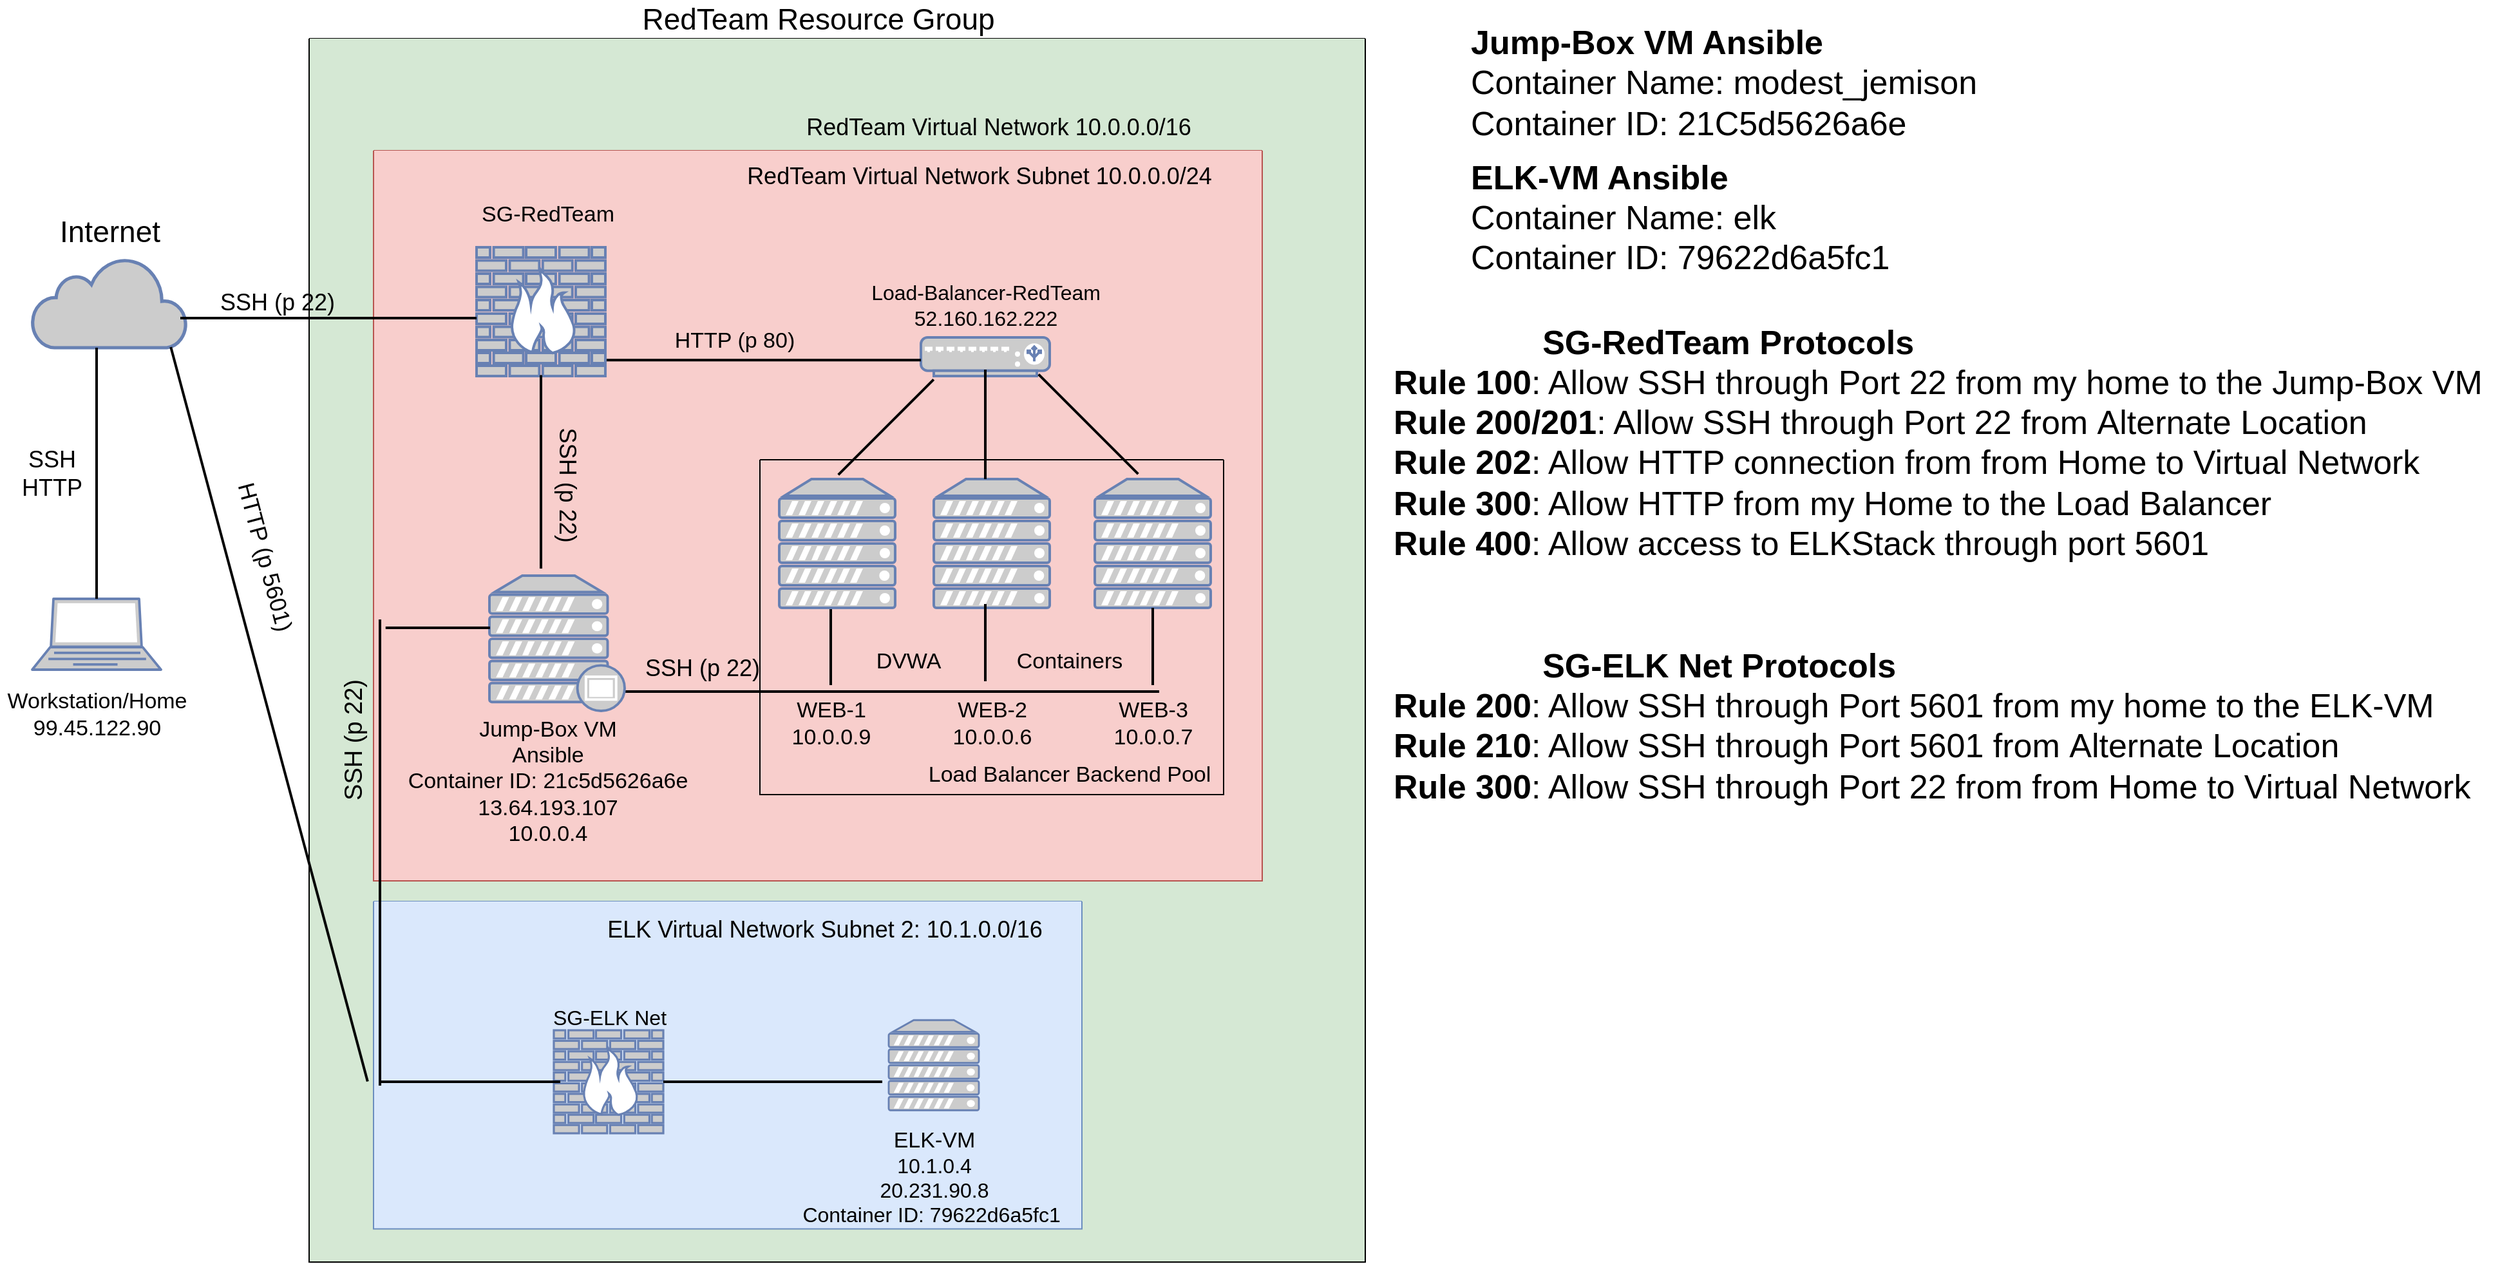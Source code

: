 <mxfile version="17.2.1" type="google"><diagram id="VQKR6kYw_JKY0K-P2l77" name="Page-1"><mxGraphModel grid="1" page="1" gridSize="10" guides="1" tooltips="1" connect="1" arrows="1" fold="1" pageScale="1" pageWidth="850" pageHeight="1100" math="0" shadow="0"><root><mxCell id="0"/><mxCell id="1" parent="0"/><mxCell id="SadTNu8rc8HrHoLWmFX6-26" value="" style="html=1;outlineConnect=0;fillColor=#CCCCCC;strokeColor=#6881B3;gradientColor=none;gradientDirection=north;strokeWidth=2;shape=mxgraph.networks.cloud;fontColor=#ffffff;" vertex="1" parent="1"><mxGeometry x="135" y="280" width="120" height="70" as="geometry"/></mxCell><mxCell id="SadTNu8rc8HrHoLWmFX6-32" value="" style="fontColor=#0066CC;verticalAlign=top;verticalLabelPosition=bottom;labelPosition=center;align=center;html=1;outlineConnect=0;fillColor=#CCCCCC;strokeColor=#6881B3;gradientColor=none;gradientDirection=north;strokeWidth=2;shape=mxgraph.networks.laptop;" vertex="1" parent="1"><mxGeometry x="135" y="545" width="100" height="55" as="geometry"/></mxCell><mxCell id="SadTNu8rc8HrHoLWmFX6-33" value="" style="line;strokeWidth=2;direction=south;html=1;" vertex="1" parent="1"><mxGeometry x="180" y="350" width="10" height="195" as="geometry"/></mxCell><mxCell id="SadTNu8rc8HrHoLWmFX6-57" value="&lt;font style=&quot;font-size: 23px&quot;&gt;Internet&lt;/font&gt;" style="text;html=1;align=center;verticalAlign=middle;resizable=0;points=[];autosize=1;strokeColor=none;fillColor=none;" vertex="1" parent="1"><mxGeometry x="150" y="250" width="90" height="20" as="geometry"/></mxCell><mxCell id="SadTNu8rc8HrHoLWmFX6-59" value="SSH&lt;br&gt;HTTP" style="text;html=1;align=center;verticalAlign=middle;resizable=0;points=[];autosize=1;strokeColor=none;fillColor=none;fontSize=18;" vertex="1" parent="1"><mxGeometry x="120" y="422.5" width="60" height="50" as="geometry"/></mxCell><mxCell id="SadTNu8rc8HrHoLWmFX6-60" value="" style="swimlane;startSize=0;swimlaneFillColor=#D5E8D4;" vertex="1" parent="1"><mxGeometry x="350" y="110" width="820" height="950" as="geometry"/></mxCell><mxCell id="SadTNu8rc8HrHoLWmFX6-35" value="" style="swimlane;startSize=0;fillColor=#F8CECC;strokeColor=#b85450;swimlaneFillColor=#F8CECC;gradientColor=none;perimeterSpacing=1;" vertex="1" parent="SadTNu8rc8HrHoLWmFX6-60"><mxGeometry x="50" y="87" width="690" height="567" as="geometry"/></mxCell><mxCell id="SadTNu8rc8HrHoLWmFX6-36" value="" style="fontColor=#0066CC;verticalAlign=top;verticalLabelPosition=bottom;labelPosition=center;align=center;html=1;outlineConnect=0;fillColor=#CCCCCC;strokeColor=#6881B3;gradientColor=none;gradientDirection=north;strokeWidth=2;shape=mxgraph.networks.load_balancer;" vertex="1" parent="SadTNu8rc8HrHoLWmFX6-35"><mxGeometry x="425" y="145" width="100" height="30" as="geometry"/></mxCell><mxCell id="SadTNu8rc8HrHoLWmFX6-37" value="&lt;font style=&quot;font-size: 16px&quot;&gt;Load-Balancer-RedTeam&lt;br&gt;52.160.162.222&lt;/font&gt;" style="text;html=1;align=center;verticalAlign=middle;resizable=0;points=[];autosize=1;strokeColor=none;fillColor=none;" vertex="1" parent="SadTNu8rc8HrHoLWmFX6-35"><mxGeometry x="380" y="100" width="190" height="40" as="geometry"/></mxCell><mxCell id="SadTNu8rc8HrHoLWmFX6-38" value="" style="swimlane;startSize=0;" vertex="1" parent="SadTNu8rc8HrHoLWmFX6-35"><mxGeometry x="300" y="240" width="360" height="260" as="geometry"/></mxCell><mxCell id="SadTNu8rc8HrHoLWmFX6-39" value="Load Balancer Backend Pool" style="text;html=1;align=center;verticalAlign=middle;resizable=0;points=[];autosize=1;strokeColor=none;fillColor=none;fontSize=17;" vertex="1" parent="SadTNu8rc8HrHoLWmFX6-38"><mxGeometry x="125" y="230" width="230" height="30" as="geometry"/></mxCell><mxCell id="SadTNu8rc8HrHoLWmFX6-40" value="" style="fontColor=#0066CC;verticalAlign=top;verticalLabelPosition=bottom;labelPosition=center;align=center;html=1;outlineConnect=0;fillColor=#CCCCCC;strokeColor=#6881B3;gradientColor=none;gradientDirection=north;strokeWidth=2;shape=mxgraph.networks.server;" vertex="1" parent="SadTNu8rc8HrHoLWmFX6-38"><mxGeometry x="260" y="15" width="90" height="100" as="geometry"/></mxCell><mxCell id="SadTNu8rc8HrHoLWmFX6-41" value="" style="line;strokeWidth=2;direction=south;html=1;" vertex="1" parent="SadTNu8rc8HrHoLWmFX6-38"><mxGeometry x="300" y="115" width="10" height="60" as="geometry"/></mxCell><mxCell id="SadTNu8rc8HrHoLWmFX6-42" value="" style="fontColor=#0066CC;verticalAlign=top;verticalLabelPosition=bottom;labelPosition=center;align=center;html=1;outlineConnect=0;fillColor=#CCCCCC;strokeColor=#6881B3;gradientColor=none;gradientDirection=north;strokeWidth=2;shape=mxgraph.networks.server;" vertex="1" parent="SadTNu8rc8HrHoLWmFX6-38"><mxGeometry x="135" y="15" width="90" height="100" as="geometry"/></mxCell><mxCell id="SadTNu8rc8HrHoLWmFX6-44" value="Containers" style="text;html=1;align=center;verticalAlign=middle;resizable=0;points=[];autosize=1;strokeColor=none;fillColor=none;fontSize=17;" vertex="1" parent="SadTNu8rc8HrHoLWmFX6-38"><mxGeometry x="190" y="142" width="100" height="30" as="geometry"/></mxCell><mxCell id="SadTNu8rc8HrHoLWmFX6-45" value="" style="line;strokeWidth=2;direction=south;html=1;" vertex="1" parent="SadTNu8rc8HrHoLWmFX6-38"><mxGeometry x="170" y="112" width="10" height="60" as="geometry"/></mxCell><mxCell id="SadTNu8rc8HrHoLWmFX6-46" value="" style="line;strokeWidth=2;direction=south;html=1;" vertex="1" parent="SadTNu8rc8HrHoLWmFX6-38"><mxGeometry x="50" y="115" width="10" height="60" as="geometry"/></mxCell><mxCell id="SadTNu8rc8HrHoLWmFX6-47" value="DVWA" style="text;html=1;align=center;verticalAlign=middle;resizable=0;points=[];autosize=1;strokeColor=none;fillColor=none;fontSize=17;" vertex="1" parent="SadTNu8rc8HrHoLWmFX6-38"><mxGeometry x="80" y="142" width="70" height="30" as="geometry"/></mxCell><mxCell id="SadTNu8rc8HrHoLWmFX6-48" value="WEB-3&lt;br&gt;10.0.0.7" style="text;html=1;align=center;verticalAlign=middle;resizable=0;points=[];autosize=1;strokeColor=none;fillColor=none;fontSize=17;" vertex="1" parent="SadTNu8rc8HrHoLWmFX6-38"><mxGeometry x="265" y="180" width="80" height="50" as="geometry"/></mxCell><mxCell id="SadTNu8rc8HrHoLWmFX6-49" value="WEB-2&lt;br&gt;10.0.0.6" style="text;html=1;align=center;verticalAlign=middle;resizable=0;points=[];autosize=1;strokeColor=none;fillColor=none;fontSize=17;" vertex="1" parent="SadTNu8rc8HrHoLWmFX6-38"><mxGeometry x="140" y="180" width="80" height="50" as="geometry"/></mxCell><mxCell id="SadTNu8rc8HrHoLWmFX6-50" value="WEB-1&lt;br&gt;10.0.0.9" style="text;html=1;align=center;verticalAlign=middle;resizable=0;points=[];autosize=1;strokeColor=none;fillColor=none;fontSize=17;" vertex="1" parent="SadTNu8rc8HrHoLWmFX6-38"><mxGeometry x="15" y="180" width="80" height="50" as="geometry"/></mxCell><mxCell id="SadTNu8rc8HrHoLWmFX6-71" value="" style="fontColor=#0066CC;verticalAlign=top;verticalLabelPosition=bottom;labelPosition=center;align=center;html=1;outlineConnect=0;fillColor=#CCCCCC;strokeColor=#6881B3;gradientColor=none;gradientDirection=north;strokeWidth=2;shape=mxgraph.networks.server;" vertex="1" parent="SadTNu8rc8HrHoLWmFX6-38"><mxGeometry x="15" y="15" width="90" height="100" as="geometry"/></mxCell><mxCell id="SadTNu8rc8HrHoLWmFX6-30" value="" style="line;strokeWidth=2;direction=west;html=1;" vertex="1" parent="SadTNu8rc8HrHoLWmFX6-38"><mxGeometry x="-120" y="175" width="190" height="10" as="geometry"/></mxCell><mxCell id="SadTNu8rc8HrHoLWmFX6-31" value="" style="line;strokeWidth=2;direction=west;html=1;" vertex="1" parent="SadTNu8rc8HrHoLWmFX6-38"><mxGeometry y="175" width="310" height="10" as="geometry"/></mxCell><mxCell id="SadTNu8rc8HrHoLWmFX6-51" value="" style="line;strokeWidth=2;direction=south;html=1;rotation=135;" vertex="1" parent="SadTNu8rc8HrHoLWmFX6-35"><mxGeometry x="550" y="157.65" width="10" height="109.39" as="geometry"/></mxCell><mxCell id="SadTNu8rc8HrHoLWmFX6-52" value="" style="line;strokeWidth=2;direction=south;html=1;" vertex="1" parent="SadTNu8rc8HrHoLWmFX6-35"><mxGeometry x="470" y="170" width="10" height="84.99" as="geometry"/></mxCell><mxCell id="SadTNu8rc8HrHoLWmFX6-53" value="" style="line;strokeWidth=2;direction=south;html=1;rotation=45;" vertex="1" parent="SadTNu8rc8HrHoLWmFX6-35"><mxGeometry x="392.87" y="162.34" width="10" height="104.7" as="geometry"/></mxCell><mxCell id="SadTNu8rc8HrHoLWmFX6-54" value="&lt;font style=&quot;font-size: 17px&quot;&gt;HTTP (p 80)&lt;/font&gt;" style="text;html=1;align=center;verticalAlign=middle;resizable=0;points=[];autosize=1;strokeColor=none;fillColor=none;" vertex="1" parent="SadTNu8rc8HrHoLWmFX6-35"><mxGeometry x="225" y="137.65" width="110" height="20" as="geometry"/></mxCell><mxCell id="SadTNu8rc8HrHoLWmFX6-55" value="&lt;font style=&quot;font-size: 18px&quot;&gt;SSH (p 22)&lt;/font&gt;" style="text;html=1;align=center;verticalAlign=middle;resizable=0;points=[];autosize=1;strokeColor=none;fillColor=none;fontSize=17;" vertex="1" parent="SadTNu8rc8HrHoLWmFX6-35"><mxGeometry x="205.13" y="387" width="100" height="30" as="geometry"/></mxCell><mxCell id="SadTNu8rc8HrHoLWmFX6-56" value="SSH (p 22)" style="text;html=1;align=center;verticalAlign=middle;resizable=0;points=[];autosize=1;strokeColor=none;fillColor=none;fontSize=18;rotation=90;" vertex="1" parent="SadTNu8rc8HrHoLWmFX6-35"><mxGeometry x="100" y="244.32" width="100" height="30" as="geometry"/></mxCell><mxCell id="SadTNu8rc8HrHoLWmFX6-27" value="" style="fontColor=#0066CC;verticalAlign=top;verticalLabelPosition=bottom;labelPosition=center;align=center;html=1;outlineConnect=0;fillColor=#CCCCCC;strokeColor=#6881B3;gradientColor=none;gradientDirection=north;strokeWidth=2;shape=mxgraph.networks.proxy_server;" vertex="1" parent="SadTNu8rc8HrHoLWmFX6-35"><mxGeometry x="90" y="330" width="105" height="105" as="geometry"/></mxCell><mxCell id="SadTNu8rc8HrHoLWmFX6-29" value="" style="line;strokeWidth=2;direction=west;html=1;" vertex="1" parent="SadTNu8rc8HrHoLWmFX6-35"><mxGeometry x="175" y="157.65" width="250" height="10" as="geometry"/></mxCell><mxCell id="SadTNu8rc8HrHoLWmFX6-58" value="Jump-Box VM&lt;br&gt;Ansible&lt;br&gt;Container ID: 21c5d5626a6e&lt;br&gt;13.64.193.107&lt;br&gt;10.0.0.4" style="text;html=1;align=center;verticalAlign=middle;resizable=0;points=[];autosize=1;strokeColor=none;fillColor=none;fontSize=17;" vertex="1" parent="SadTNu8rc8HrHoLWmFX6-35"><mxGeometry x="20" y="435" width="230" height="110" as="geometry"/></mxCell><mxCell id="SadTNu8rc8HrHoLWmFX6-25" value="" style="fontColor=#0066CC;verticalAlign=top;verticalLabelPosition=bottom;labelPosition=center;align=center;html=1;outlineConnect=0;fillColor=#CCCCCC;strokeColor=#6881B3;gradientColor=none;gradientDirection=north;strokeWidth=2;shape=mxgraph.networks.firewall;" vertex="1" parent="SadTNu8rc8HrHoLWmFX6-35"><mxGeometry x="80" y="75" width="100" height="100" as="geometry"/></mxCell><mxCell id="SadTNu8rc8HrHoLWmFX6-94" value="" style="line;strokeWidth=2;direction=west;html=1;rotation=90;" vertex="1" parent="SadTNu8rc8HrHoLWmFX6-35"><mxGeometry x="54.88" y="244.32" width="150.25" height="10" as="geometry"/></mxCell><mxCell id="SadTNu8rc8HrHoLWmFX6-63" value="SG-RedTeam" style="text;html=1;align=center;verticalAlign=middle;resizable=0;points=[];autosize=1;strokeColor=none;fillColor=none;fontSize=17;" vertex="1" parent="SadTNu8rc8HrHoLWmFX6-35"><mxGeometry x="75" y="35" width="120" height="30" as="geometry"/></mxCell><mxCell id="SadTNu8rc8HrHoLWmFX6-62" value="RedTeam Virtual Network Subnet 10.0.0.0/24" style="text;html=1;align=center;verticalAlign=middle;resizable=0;points=[];autosize=1;strokeColor=none;fillColor=none;fontSize=18;" vertex="1" parent="SadTNu8rc8HrHoLWmFX6-35"><mxGeometry x="280" y="5" width="380" height="30" as="geometry"/></mxCell><mxCell id="SadTNu8rc8HrHoLWmFX6-78" value="" style="line;strokeWidth=2;direction=south;html=1;rotation=90;" vertex="1" parent="SadTNu8rc8HrHoLWmFX6-35"><mxGeometry x="44.88" y="330" width="10" height="81" as="geometry"/></mxCell><mxCell id="SadTNu8rc8HrHoLWmFX6-61" value="&lt;font style=&quot;font-size: 18px&quot;&gt;RedTeam Virtual Network 10.0.0.0/16&lt;/font&gt;" style="text;html=1;align=center;verticalAlign=middle;resizable=0;points=[];autosize=1;strokeColor=none;fillColor=none;fontSize=23;" vertex="1" parent="SadTNu8rc8HrHoLWmFX6-60"><mxGeometry x="380" y="47" width="310" height="40" as="geometry"/></mxCell><mxCell id="SadTNu8rc8HrHoLWmFX6-66" value="" style="swimlane;startSize=0;fillColor=#DAE8FC;strokeColor=#6c8ebf;swimlaneFillColor=#DAE8FC;" vertex="1" parent="SadTNu8rc8HrHoLWmFX6-60"><mxGeometry x="50" y="670" width="550" height="254.25" as="geometry"/></mxCell><mxCell id="SadTNu8rc8HrHoLWmFX6-67" value="&lt;font style=&quot;font-size: 18px&quot;&gt;ELK Virtual Network Subnet 2: 10.1.0.0/16&lt;br&gt;&lt;/font&gt;" style="text;html=1;align=center;verticalAlign=middle;resizable=0;points=[];autosize=1;strokeColor=none;fillColor=none;fontSize=23;" vertex="1" parent="SadTNu8rc8HrHoLWmFX6-66"><mxGeometry x="175" width="350" height="40" as="geometry"/></mxCell><mxCell id="SadTNu8rc8HrHoLWmFX6-43" value="" style="fontColor=#0066CC;verticalAlign=top;verticalLabelPosition=bottom;labelPosition=center;align=center;html=1;outlineConnect=0;fillColor=#CCCCCC;strokeColor=#6881B3;gradientColor=none;gradientDirection=north;strokeWidth=2;shape=mxgraph.networks.server;" vertex="1" parent="SadTNu8rc8HrHoLWmFX6-66"><mxGeometry x="400" y="92.13" width="70" height="70" as="geometry"/></mxCell><mxCell id="SadTNu8rc8HrHoLWmFX6-72" value="" style="fontColor=#0066CC;verticalAlign=top;verticalLabelPosition=bottom;labelPosition=center;align=center;html=1;outlineConnect=0;fillColor=#CCCCCC;strokeColor=#6881B3;gradientColor=none;gradientDirection=north;strokeWidth=2;shape=mxgraph.networks.firewall;" vertex="1" parent="SadTNu8rc8HrHoLWmFX6-66"><mxGeometry x="140" y="100" width="85" height="80" as="geometry"/></mxCell><mxCell id="SadTNu8rc8HrHoLWmFX6-75" value="SG-ELK Net" style="text;html=1;align=center;verticalAlign=middle;resizable=0;points=[];autosize=1;strokeColor=none;fillColor=none;fontSize=16;" vertex="1" parent="SadTNu8rc8HrHoLWmFX6-66"><mxGeometry x="132.5" y="80" width="100" height="20" as="geometry"/></mxCell><mxCell id="SadTNu8rc8HrHoLWmFX6-80" value="" style="line;strokeWidth=2;direction=south;html=1;rotation=90;" vertex="1" parent="SadTNu8rc8HrHoLWmFX6-66"><mxGeometry x="70" y="70" width="10" height="140" as="geometry"/></mxCell><mxCell id="SadTNu8rc8HrHoLWmFX6-79" value="" style="line;strokeWidth=2;direction=south;html=1;rotation=-180;" vertex="1" parent="SadTNu8rc8HrHoLWmFX6-66"><mxGeometry y="-219" width="10" height="362" as="geometry"/></mxCell><mxCell id="SadTNu8rc8HrHoLWmFX6-95" value="&lt;font style=&quot;font-size: 17px&quot;&gt;ELK-VM&lt;br&gt;&lt;/font&gt;10.1.0.4&lt;br&gt;20.231.90.8&lt;br&gt;Container ID:&amp;nbsp;79622d6a5fc1&amp;nbsp;" style="text;html=1;align=center;verticalAlign=middle;resizable=0;points=[];autosize=1;strokeColor=none;fillColor=none;fontSize=16;" vertex="1" parent="SadTNu8rc8HrHoLWmFX6-66"><mxGeometry x="325" y="174.25" width="220" height="80" as="geometry"/></mxCell><mxCell id="xYLUbEnbbmthRN7brxse-4" value="" style="line;strokeWidth=2;direction=west;html=1;rotation=75;" vertex="1" parent="SadTNu8rc8HrHoLWmFX6-66"><mxGeometry x="-376.16" y="-150.36" width="590.35" height="10" as="geometry"/></mxCell><mxCell id="xYLUbEnbbmthRN7brxse-6" value="" style="line;strokeWidth=2;direction=south;html=1;rotation=90;" vertex="1" parent="SadTNu8rc8HrHoLWmFX6-66"><mxGeometry x="305" y="55" width="10" height="170" as="geometry"/></mxCell><mxCell id="SadTNu8rc8HrHoLWmFX6-34" value="" style="line;strokeWidth=2;direction=west;html=1;" vertex="1" parent="SadTNu8rc8HrHoLWmFX6-60"><mxGeometry x="-100" y="212" width="230" height="10" as="geometry"/></mxCell><mxCell id="SadTNu8rc8HrHoLWmFX6-82" value="&lt;font style=&quot;font-size: 19px&quot;&gt;SSH (p 22)&lt;/font&gt;" style="text;html=1;align=center;verticalAlign=middle;resizable=0;points=[];autosize=1;strokeColor=none;fillColor=none;fontSize=16;rotation=-90;" vertex="1" parent="SadTNu8rc8HrHoLWmFX6-60"><mxGeometry x="-20" y="530" width="110" height="30" as="geometry"/></mxCell><mxCell id="SadTNu8rc8HrHoLWmFX6-64" value="&lt;font style=&quot;font-size: 23px&quot;&gt;RedTeam Resource Group&lt;/font&gt;" style="text;html=1;align=center;verticalAlign=middle;resizable=0;points=[];autosize=1;strokeColor=none;fillColor=none;fontSize=18;" vertex="1" parent="1"><mxGeometry x="600" y="80" width="290" height="30" as="geometry"/></mxCell><mxCell id="SadTNu8rc8HrHoLWmFX6-65" value="SSH (p 22)" style="text;html=1;align=center;verticalAlign=middle;resizable=0;points=[];autosize=1;strokeColor=none;fillColor=none;fontSize=18;" vertex="1" parent="1"><mxGeometry x="275" y="300" width="100" height="30" as="geometry"/></mxCell><mxCell id="SadTNu8rc8HrHoLWmFX6-76" value="Workstation/Home&lt;br&gt;99.45.122.90" style="text;html=1;align=center;verticalAlign=middle;resizable=0;points=[];autosize=1;strokeColor=none;fillColor=none;fontSize=17;" vertex="1" parent="1"><mxGeometry x="110" y="610" width="150" height="50" as="geometry"/></mxCell><mxCell id="xL1DyBf3JmrtqTEKg__Y-4" value="&lt;font style=&quot;font-size: 26px&quot;&gt;&lt;b&gt;Jump-Box VM Ansible&lt;/b&gt;&lt;br&gt;Container Name: modest_jemison&lt;br&gt;Container ID: 21C5d5626a6e&lt;br&gt;&lt;br&gt;&lt;/font&gt;" style="text;html=1;align=left;verticalAlign=middle;resizable=0;points=[];autosize=1;strokeColor=none;fillColor=none;" vertex="1" parent="1"><mxGeometry x="1250" y="120" width="410" height="80" as="geometry"/></mxCell><mxCell id="xYLUbEnbbmthRN7brxse-5" value="&lt;font style=&quot;font-size: 18px&quot;&gt;HTTP (p 5601)&lt;br&gt;&lt;br&gt;&lt;/font&gt;" style="text;html=1;align=center;verticalAlign=middle;resizable=0;points=[];autosize=1;strokeColor=none;fillColor=none;fontSize=19;rotation=75;" vertex="1" parent="1"><mxGeometry x="240" y="490" width="130" height="50" as="geometry"/></mxCell><mxCell id="xYLUbEnbbmthRN7brxse-10" value="&lt;div&gt;&lt;span style=&quot;font-size: 26px&quot;&gt;&lt;span style=&quot;white-space: pre&quot;&gt;&#9;&lt;/span&gt;&lt;span style=&quot;white-space: pre&quot;&gt;&#9;&lt;/span&gt;&lt;b&gt;SG-RedTeam Protocols&lt;/b&gt;&lt;/span&gt;&lt;/div&gt;&lt;font style=&quot;font-size: 26px&quot;&gt;&lt;div&gt;&lt;span&gt;&lt;b&gt;Rule 100&lt;/b&gt;: Allow SSH through Port 22 from &lt;/span&gt;&lt;span&gt;my&amp;nbsp;&lt;/span&gt;&lt;span&gt;home to the Jump-Box VM&lt;/span&gt;&lt;/div&gt;&lt;div&gt;&lt;span&gt;&lt;b&gt;Rule 200/201&lt;/b&gt;: Allow SSH through Port 22 from&amp;nbsp;&lt;/span&gt;&lt;span&gt;Alternate Location&lt;/span&gt;&lt;/div&gt;&lt;div&gt;&lt;span&gt;&lt;b&gt;Rule 202&lt;/b&gt;: Allow HTTP connection from from&amp;nbsp;&lt;/span&gt;&lt;span&gt;Home &lt;/span&gt;&lt;span&gt;to Virtual Network&lt;/span&gt;&lt;/div&gt;&lt;div&gt;&lt;span&gt;&lt;b&gt;Rule 300&lt;/b&gt;: Allow HTTP from my Home&amp;nbsp;&lt;/span&gt;&lt;span&gt;to the Load Balancer&lt;/span&gt;&lt;/div&gt;&lt;div&gt;&lt;span&gt;&lt;b&gt;Rule 400&lt;/b&gt;: Allow access to ELKStack through port 5601&lt;/span&gt;&lt;/div&gt;&lt;div&gt;&lt;span&gt;&lt;br&gt;&lt;/span&gt;&lt;/div&gt;&lt;br&gt;&lt;/font&gt;" style="text;html=1;align=left;verticalAlign=middle;resizable=0;points=[];autosize=1;strokeColor=none;fillColor=none;" vertex="1" parent="1"><mxGeometry x="1190" y="390" width="860" height="130" as="geometry"/></mxCell><mxCell id="4kWd_tSOuvvHGzevBx2_-1" value="&lt;font style=&quot;font-size: 26px&quot;&gt;&lt;b&gt;ELK-VM Ansible&lt;/b&gt;&lt;br&gt;Container Name: elk&lt;br&gt;Container ID:&amp;nbsp;79622d6a5fc1&lt;br&gt;&lt;span style=&quot;color: rgba(0 , 0 , 0 , 0) ; font-family: monospace ; font-size: 0px&quot;&gt;%3CmxGraphModel%3E%3Croot%3E%3CmxCell%20id%3D%220%22%2F%3E%3CmxCell%20id%3D%221%22%20parent%3D%220%22%2F%3E%3CmxCell%20id%3D%222%22%20value%3D%22%26lt%3Bfont%20style%3D%26quot%3Bfont-size%3A%2026px%26quot%3B%26gt%3BJump-Box%20VM%20Ansible%26lt%3Bbr%26gt%3BContainer%20Name%3A%20modest_jemison%26lt%3Bbr%26gt%3BContainer%20ID%3A%2021C5d5626a6e%26lt%3Bbr%26gt%3B%26lt%3Bbr%26gt%3B%26lt%3B%2Ffont%26gt%3B%22%20style%3D%22text%3Bhtml%3D1%3Balign%3Dcenter%3BverticalAlign%3Dmiddle%3Bresizable%3D0%3Bpoints%3D%5B%5D%3Bautosize%3D1%3BstrokeColor%3Dnone%3BfillColor%3Dnone%3B%22%20vertex%3D%221%22%20parent%3D%221%22%3E%3CmxGeometry%20x%3D%221250%22%20y%3D%22120%22%20width%3D%22410%22%20height%3D%2280%22%20as%3D%22geometry%22%2F%3E%3C%2FmxCell%3E%3C%2Froot%3E%3C%2FmxGraphModel%3E&lt;/span&gt;&lt;br&gt;&lt;br&gt;&lt;/font&gt;" style="text;html=1;align=left;verticalAlign=middle;resizable=0;points=[];autosize=1;strokeColor=none;fillColor=none;" vertex="1" parent="1"><mxGeometry x="1250" y="230" width="340" height="100" as="geometry"/></mxCell><mxCell id="4kWd_tSOuvvHGzevBx2_-2" value="&lt;div&gt;&lt;span style=&quot;font-size: 26px&quot;&gt;&lt;span style=&quot;white-space: pre&quot;&gt;&#9;&lt;/span&gt;&lt;span style=&quot;white-space: pre&quot;&gt;&#9;&lt;/span&gt;&lt;b&gt;SG-ELK Net Protocols&lt;/b&gt;&lt;/span&gt;&lt;/div&gt;&lt;font style=&quot;font-size: 26px&quot;&gt;&lt;div&gt;&lt;span&gt;&lt;b&gt;Rule 200&lt;/b&gt;: Allow SSH through Port 5601 from &lt;/span&gt;&lt;span&gt;my&amp;nbsp;&lt;/span&gt;&lt;span&gt;home to the ELK-VM&lt;/span&gt;&lt;/div&gt;&lt;div&gt;&lt;span&gt;&lt;b&gt;Rule 210&lt;/b&gt;: Allow SSH through Port 5601 from&amp;nbsp;&lt;/span&gt;&lt;span&gt;Alternate Location&lt;/span&gt;&lt;/div&gt;&lt;div&gt;&lt;span&gt;&lt;b&gt;Rule 300&lt;/b&gt;: Allow SSH through Port 22 from from&amp;nbsp;&lt;/span&gt;&lt;span&gt;Home &lt;/span&gt;&lt;span&gt;to Virtual Network&lt;/span&gt;&lt;/div&gt;&lt;div&gt;&lt;span&gt;&lt;br&gt;&lt;/span&gt;&lt;/div&gt;&lt;br&gt;&lt;/font&gt;" style="text;html=1;align=left;verticalAlign=middle;resizable=0;points=[];autosize=1;strokeColor=none;fillColor=none;" vertex="1" parent="1"><mxGeometry x="1190" y="625" width="850" height="100" as="geometry"/></mxCell></root></mxGraphModel></diagram></mxfile>